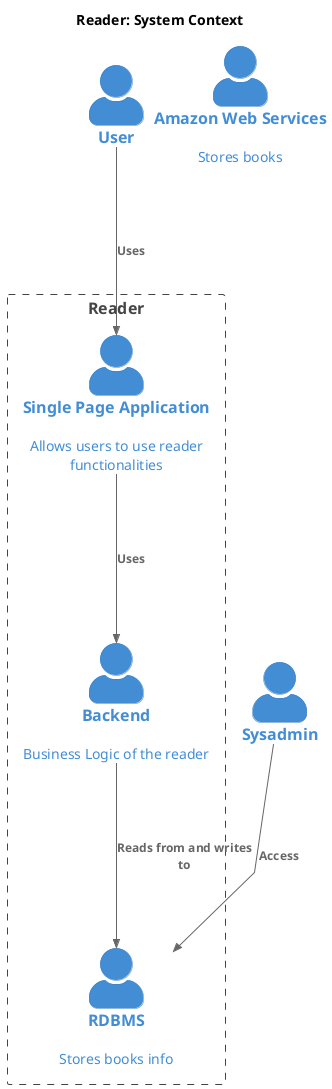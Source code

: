 @startuml
set separator none
skinparam nodesep 10
skinparam ranksep 150
skinparam linetype polyline
top to bottom direction
title Reader: System Context
!include <C4/C4>
!include <C4/C4_Context>
!include <C4/C4_Container>
AddElementTag("Element", $bgColor="red", $borderColor="green", $fontColor="orange", $sprite="", $shadowing="true", $borderStyle="dotted")
AddRelTag("Relationship", $textColor="#707070", $lineColor="#707070", $lineStyle="")
Container($alias="Person_user", $label="User", $techn="", $descr="", $sprite="", $tags="", $link="", $baseShape="")
Container($alias="Person_sysadmin", $label="Sysadmin", $techn="", $descr="", $sprite="", $tags="", $link="", $baseShape="")
Boundary(SoftwareSystem_reader_ss, "Reader", $tags="") {
Container($alias="Container_reader_frontend", $label="Single Page Application", $techn="", $descr="Allows users to use reader functionalities", $sprite="", $tags="", $link="", $baseShape="")
    Container($alias="Container_reader_backend", $label="Backend", $techn="", $descr="Business Logic of the reader", $sprite="", $tags="", $link="", $baseShape="")
    Container($alias="Container_reader_database", $label="RDBMS", $techn="", $descr="Stores books info", $sprite="", $tags="", $link="", $baseShape="")
    }
Container($alias="SoftwareSystem_aws_ss", $label="Amazon Web Services", $techn="", $descr="Stores books", $sprite="", $tags="", $link="", $baseShape="")
Rel("Person_user","Container_reader_frontend","Uses","","","")
Rel("Person_sysadmin","Container_reader_database","Access","","","")
Rel("Container_reader_frontend","Container_reader_backend","Uses","","","")
Rel("Container_reader_backend","Container_reader_database","Reads from and writes to","","","")
hide stereotypes
@enduml
